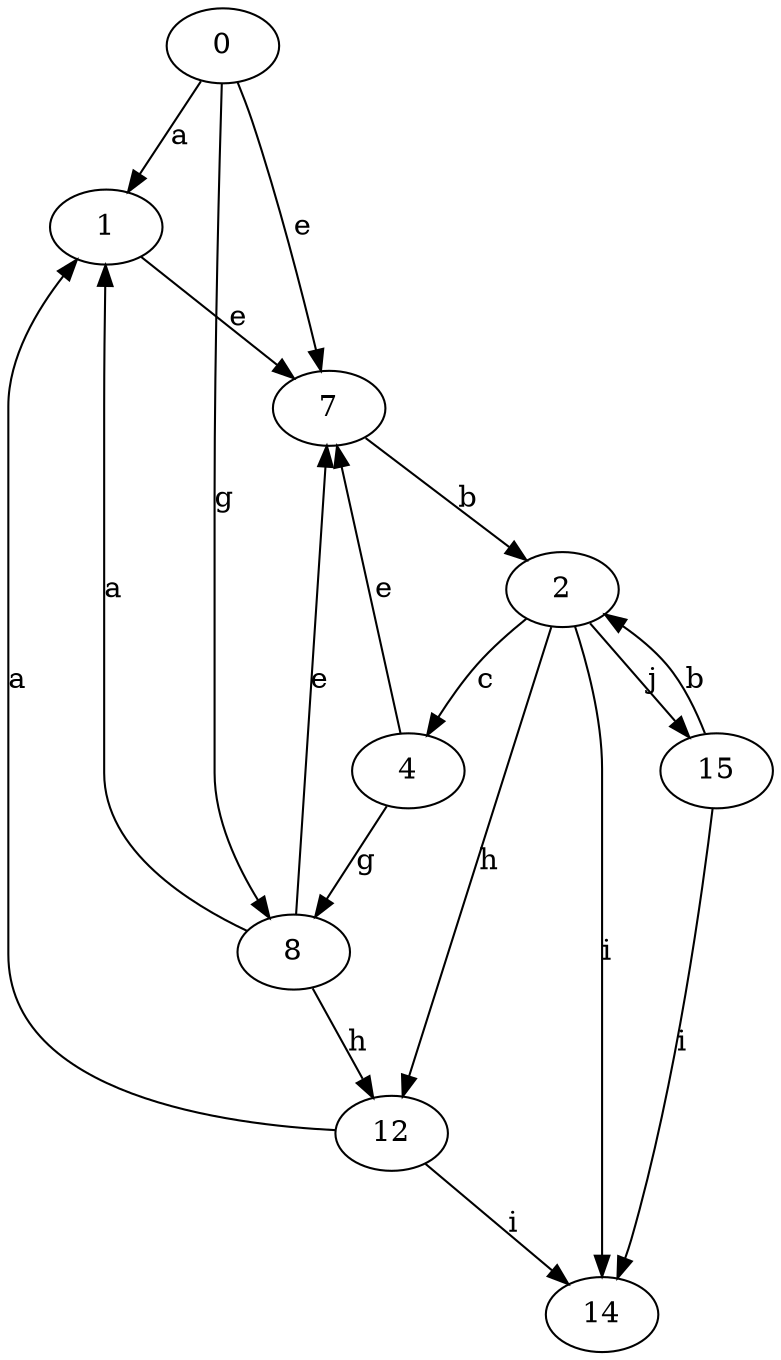 strict digraph  {
1;
2;
0;
4;
7;
8;
12;
14;
15;
1 -> 7  [label=e];
2 -> 4  [label=c];
2 -> 12  [label=h];
2 -> 14  [label=i];
2 -> 15  [label=j];
0 -> 1  [label=a];
0 -> 7  [label=e];
0 -> 8  [label=g];
4 -> 7  [label=e];
4 -> 8  [label=g];
7 -> 2  [label=b];
8 -> 1  [label=a];
8 -> 7  [label=e];
8 -> 12  [label=h];
12 -> 1  [label=a];
12 -> 14  [label=i];
15 -> 2  [label=b];
15 -> 14  [label=i];
}
